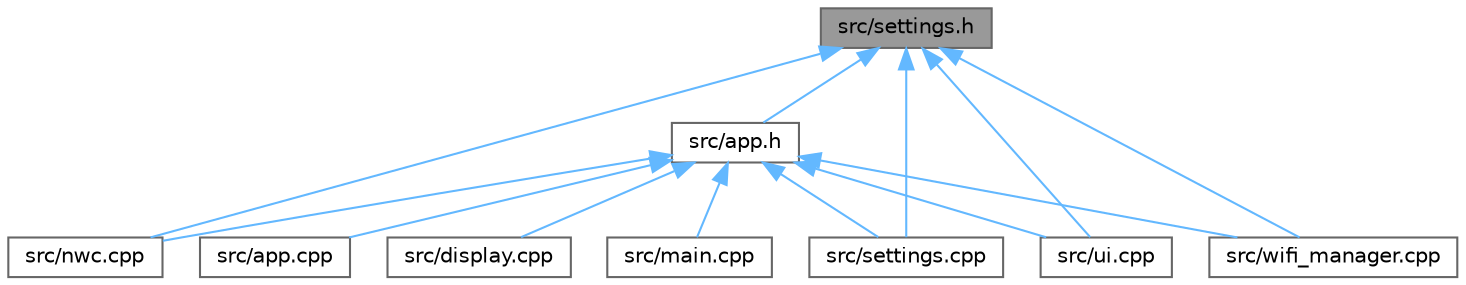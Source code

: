 digraph "src/settings.h"
{
 // LATEX_PDF_SIZE
  bgcolor="transparent";
  edge [fontname=Helvetica,fontsize=10,labelfontname=Helvetica,labelfontsize=10];
  node [fontname=Helvetica,fontsize=10,shape=box,height=0.2,width=0.4];
  Node1 [label="src/settings.h",height=0.2,width=0.4,color="gray40", fillcolor="grey60", style="filled", fontcolor="black",tooltip=" "];
  Node1 -> Node2 [dir="back",color="steelblue1",style="solid"];
  Node2 [label="src/app.h",height=0.2,width=0.4,color="grey40", fillcolor="white", style="filled",URL="$app_8h.html",tooltip=" "];
  Node2 -> Node3 [dir="back",color="steelblue1",style="solid"];
  Node3 [label="src/app.cpp",height=0.2,width=0.4,color="grey40", fillcolor="white", style="filled",URL="$app_8cpp.html",tooltip=" "];
  Node2 -> Node4 [dir="back",color="steelblue1",style="solid"];
  Node4 [label="src/display.cpp",height=0.2,width=0.4,color="grey40", fillcolor="white", style="filled",URL="$display_8cpp.html",tooltip=" "];
  Node2 -> Node5 [dir="back",color="steelblue1",style="solid"];
  Node5 [label="src/main.cpp",height=0.2,width=0.4,color="grey40", fillcolor="white", style="filled",URL="$main_8cpp.html",tooltip="NWC Powered Point of Sale Device - Main Entry Point."];
  Node2 -> Node6 [dir="back",color="steelblue1",style="solid"];
  Node6 [label="src/nwc.cpp",height=0.2,width=0.4,color="grey40", fillcolor="white", style="filled",URL="$nwc_8cpp.html",tooltip=" "];
  Node2 -> Node7 [dir="back",color="steelblue1",style="solid"];
  Node7 [label="src/settings.cpp",height=0.2,width=0.4,color="grey40", fillcolor="white", style="filled",URL="$settings_8cpp.html",tooltip=" "];
  Node2 -> Node8 [dir="back",color="steelblue1",style="solid"];
  Node8 [label="src/ui.cpp",height=0.2,width=0.4,color="grey40", fillcolor="white", style="filled",URL="$ui_8cpp.html",tooltip=" "];
  Node2 -> Node9 [dir="back",color="steelblue1",style="solid"];
  Node9 [label="src/wifi_manager.cpp",height=0.2,width=0.4,color="grey40", fillcolor="white", style="filled",URL="$wifi__manager_8cpp.html",tooltip=" "];
  Node1 -> Node6 [dir="back",color="steelblue1",style="solid"];
  Node1 -> Node7 [dir="back",color="steelblue1",style="solid"];
  Node1 -> Node8 [dir="back",color="steelblue1",style="solid"];
  Node1 -> Node9 [dir="back",color="steelblue1",style="solid"];
}
